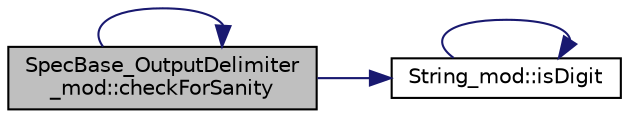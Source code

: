digraph "SpecBase_OutputDelimiter_mod::checkForSanity"
{
 // LATEX_PDF_SIZE
  edge [fontname="Helvetica",fontsize="10",labelfontname="Helvetica",labelfontsize="10"];
  node [fontname="Helvetica",fontsize="10",shape=record];
  rankdir="LR";
  Node1 [label="SpecBase_OutputDelimiter\l_mod::checkForSanity",height=0.2,width=0.4,color="black", fillcolor="grey75", style="filled", fontcolor="black",tooltip=" "];
  Node1 -> Node1 [color="midnightblue",fontsize="10",style="solid",fontname="Helvetica"];
  Node1 -> Node2 [color="midnightblue",fontsize="10",style="solid",fontname="Helvetica"];
  Node2 [label="String_mod::isDigit",height=0.2,width=0.4,color="black", fillcolor="white", style="filled",URL="$namespaceString__mod.html#a4dfbcfa1364b4263973fe7a1248c4893",tooltip="Return .true. if the input single character is a digit: [\"0\",\"1\",\"2\",\"3\",\"4\",\"5\",\"6\",..."];
  Node2 -> Node2 [color="midnightblue",fontsize="10",style="solid",fontname="Helvetica"];
}
